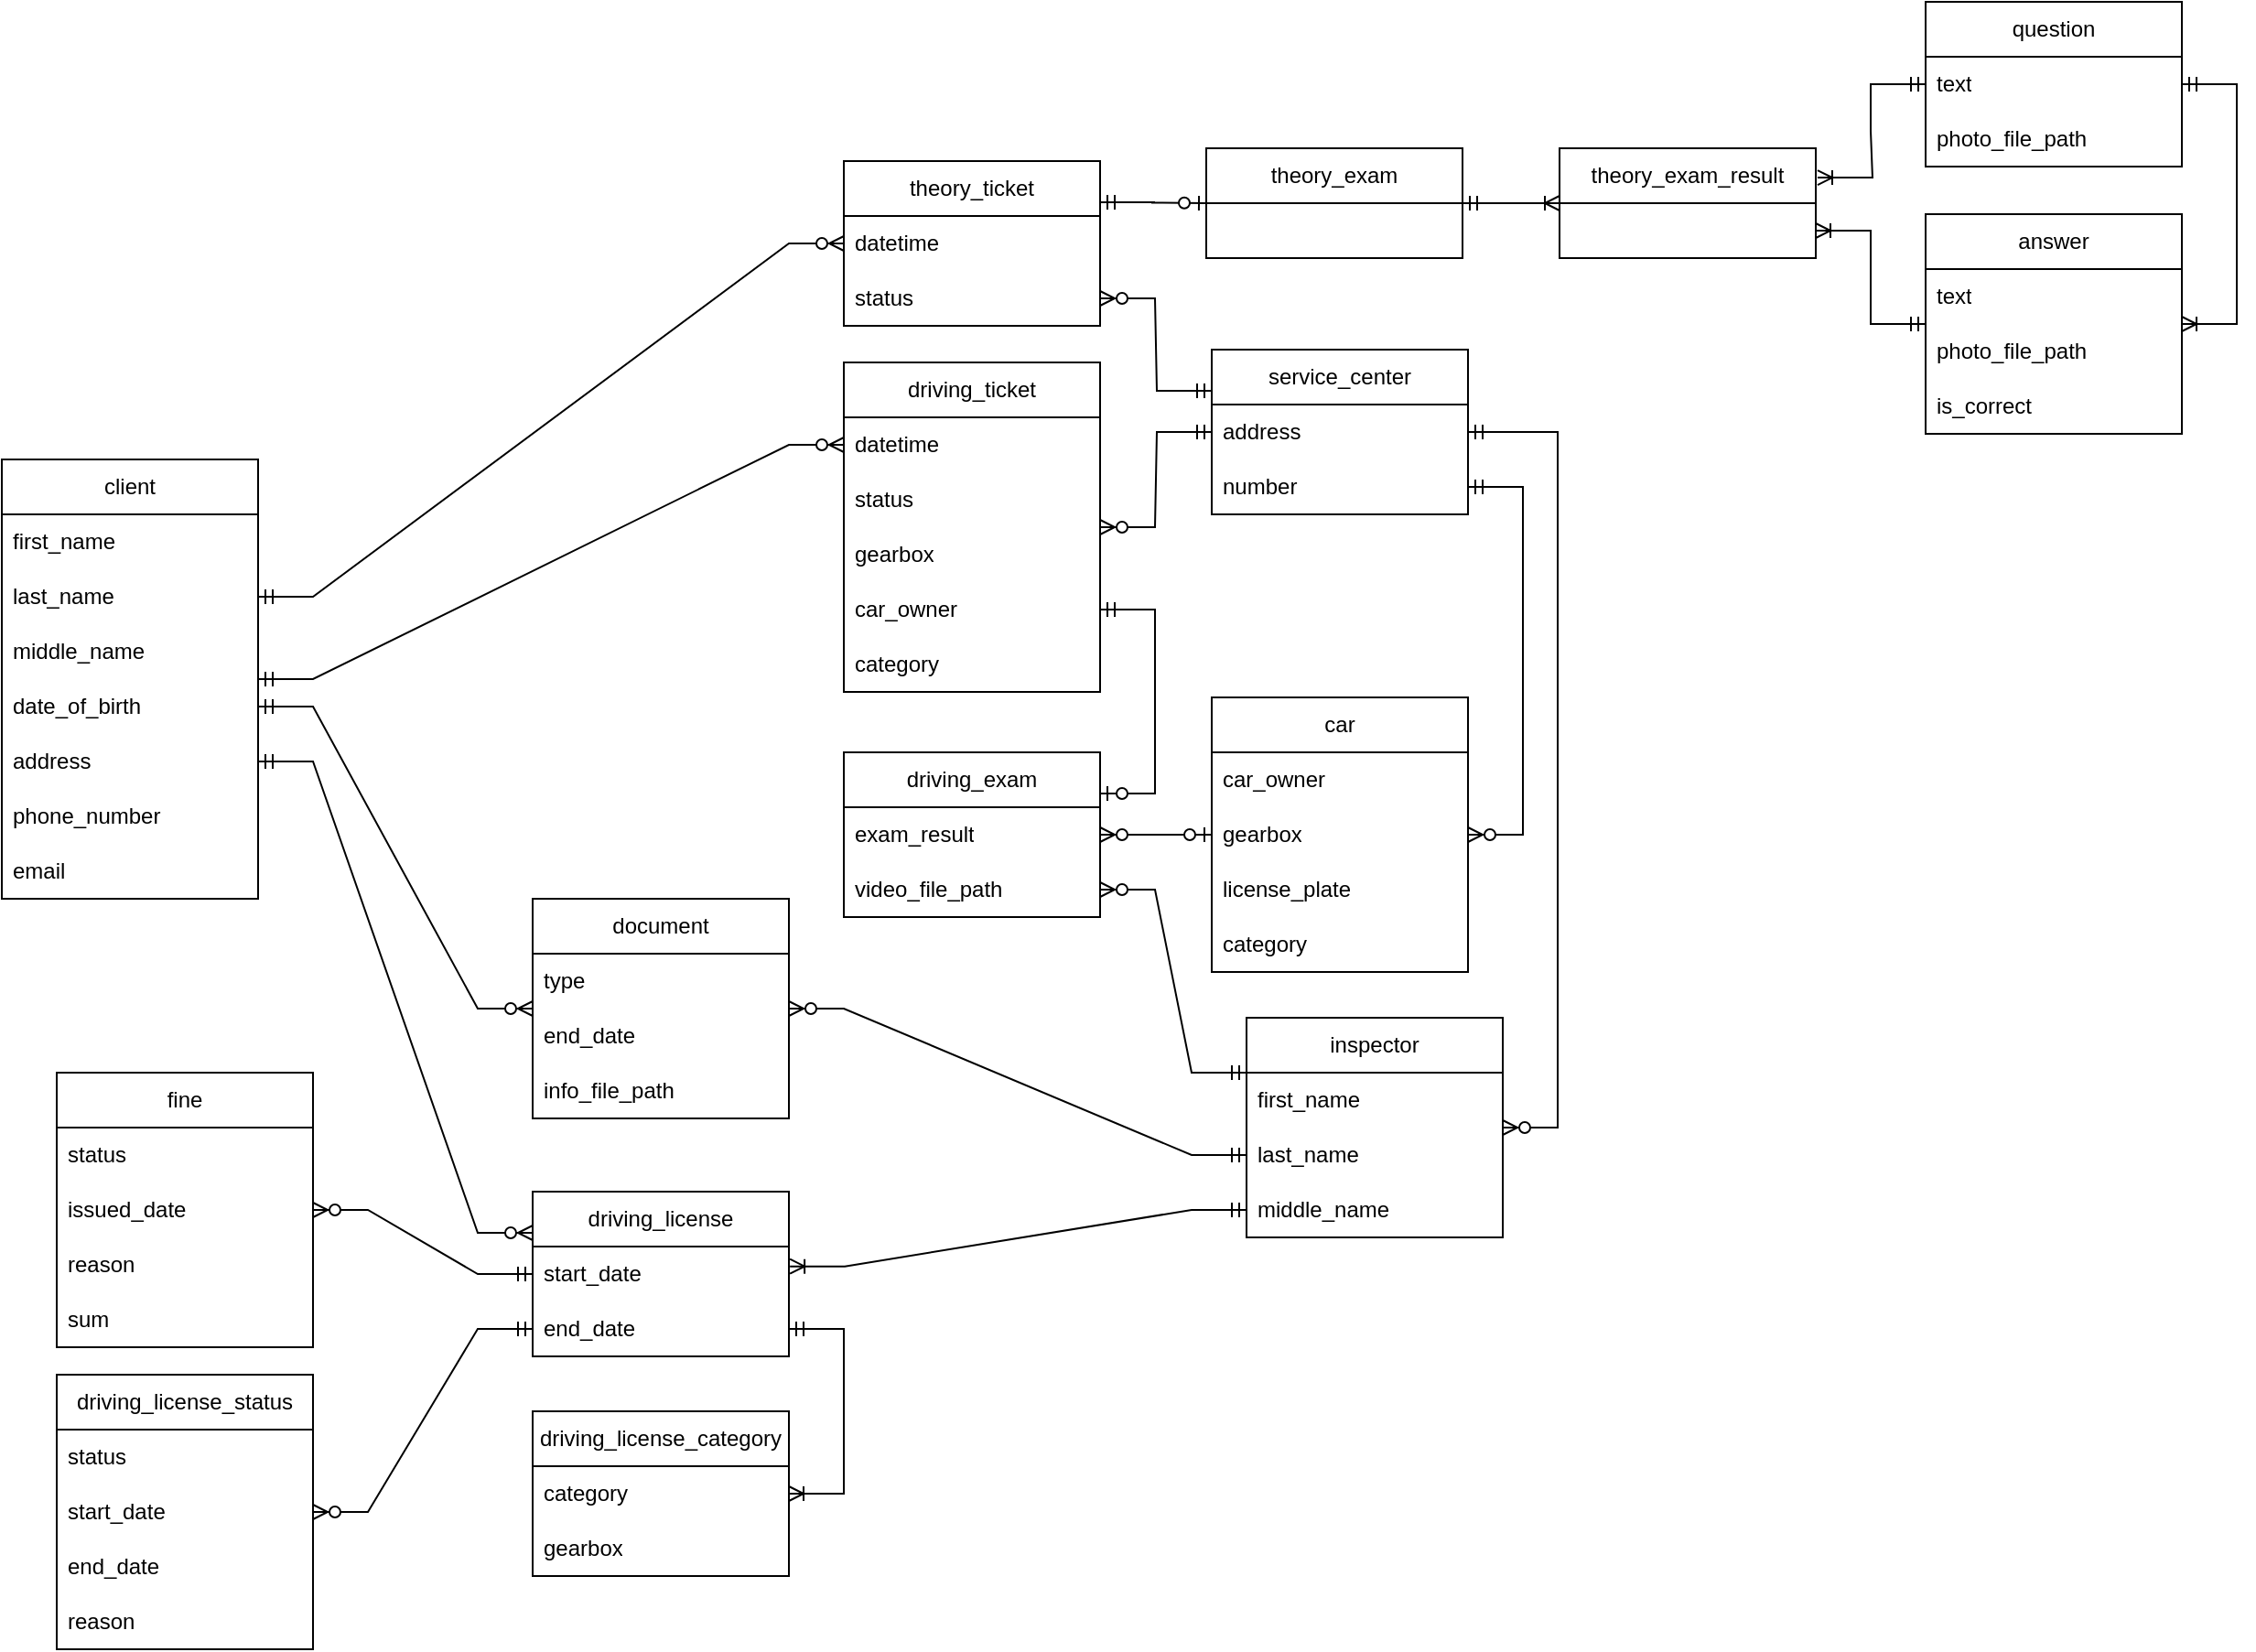 <mxfile version="25.0.0">
  <diagram id="u79es4Il742Q9jWuFX-5" name="Страница — 1">
    <mxGraphModel dx="1500" dy="807" grid="1" gridSize="10" guides="1" tooltips="1" connect="0" arrows="1" fold="1" page="1" pageScale="1" pageWidth="827" pageHeight="1169" math="0" shadow="0">
      <root>
        <mxCell id="0" />
        <mxCell id="1" parent="0" />
        <mxCell id="aN3tKXzC04nfqiko4ayI-1" value="client" style="swimlane;fontStyle=0;childLayout=stackLayout;horizontal=1;startSize=30;horizontalStack=0;resizeParent=1;resizeParentMax=0;resizeLast=0;collapsible=1;marginBottom=0;whiteSpace=wrap;html=1;" parent="1" vertex="1">
          <mxGeometry x="20" y="280" width="140" height="240" as="geometry" />
        </mxCell>
        <mxCell id="OMd99WBptiYvRUhkTEVc-2" value="first_name" style="text;strokeColor=none;fillColor=none;align=left;verticalAlign=middle;spacingLeft=4;spacingRight=4;overflow=hidden;points=[[0,0.5],[1,0.5]];portConstraint=eastwest;rotatable=0;whiteSpace=wrap;html=1;" parent="aN3tKXzC04nfqiko4ayI-1" vertex="1">
          <mxGeometry y="30" width="140" height="30" as="geometry" />
        </mxCell>
        <mxCell id="OMd99WBptiYvRUhkTEVc-3" value="last_name" style="text;strokeColor=none;fillColor=none;align=left;verticalAlign=middle;spacingLeft=4;spacingRight=4;overflow=hidden;points=[[0,0.5],[1,0.5]];portConstraint=eastwest;rotatable=0;whiteSpace=wrap;html=1;" parent="aN3tKXzC04nfqiko4ayI-1" vertex="1">
          <mxGeometry y="60" width="140" height="30" as="geometry" />
        </mxCell>
        <mxCell id="OMd99WBptiYvRUhkTEVc-4" value="middle_name" style="text;strokeColor=none;fillColor=none;align=left;verticalAlign=middle;spacingLeft=4;spacingRight=4;overflow=hidden;points=[[0,0.5],[1,0.5]];portConstraint=eastwest;rotatable=0;whiteSpace=wrap;html=1;" parent="aN3tKXzC04nfqiko4ayI-1" vertex="1">
          <mxGeometry y="90" width="140" height="30" as="geometry" />
        </mxCell>
        <mxCell id="OMd99WBptiYvRUhkTEVc-5" value="date_of_birth" style="text;strokeColor=none;fillColor=none;align=left;verticalAlign=middle;spacingLeft=4;spacingRight=4;overflow=hidden;points=[[0,0.5],[1,0.5]];portConstraint=eastwest;rotatable=0;whiteSpace=wrap;html=1;" parent="aN3tKXzC04nfqiko4ayI-1" vertex="1">
          <mxGeometry y="120" width="140" height="30" as="geometry" />
        </mxCell>
        <mxCell id="OMd99WBptiYvRUhkTEVc-6" value="address" style="text;strokeColor=none;fillColor=none;align=left;verticalAlign=middle;spacingLeft=4;spacingRight=4;overflow=hidden;points=[[0,0.5],[1,0.5]];portConstraint=eastwest;rotatable=0;whiteSpace=wrap;html=1;" parent="aN3tKXzC04nfqiko4ayI-1" vertex="1">
          <mxGeometry y="150" width="140" height="30" as="geometry" />
        </mxCell>
        <mxCell id="OMd99WBptiYvRUhkTEVc-7" value="phone_number" style="text;strokeColor=none;fillColor=none;align=left;verticalAlign=middle;spacingLeft=4;spacingRight=4;overflow=hidden;points=[[0,0.5],[1,0.5]];portConstraint=eastwest;rotatable=0;whiteSpace=wrap;html=1;" parent="aN3tKXzC04nfqiko4ayI-1" vertex="1">
          <mxGeometry y="180" width="140" height="30" as="geometry" />
        </mxCell>
        <mxCell id="OMd99WBptiYvRUhkTEVc-8" value="email" style="text;strokeColor=none;fillColor=none;align=left;verticalAlign=middle;spacingLeft=4;spacingRight=4;overflow=hidden;points=[[0,0.5],[1,0.5]];portConstraint=eastwest;rotatable=0;whiteSpace=wrap;html=1;" parent="aN3tKXzC04nfqiko4ayI-1" vertex="1">
          <mxGeometry y="210" width="140" height="30" as="geometry" />
        </mxCell>
        <mxCell id="aN3tKXzC04nfqiko4ayI-5" value="driving_exam" style="swimlane;fontStyle=0;childLayout=stackLayout;horizontal=1;startSize=30;horizontalStack=0;resizeParent=1;resizeParentMax=0;resizeLast=0;collapsible=1;marginBottom=0;whiteSpace=wrap;html=1;" parent="1" vertex="1">
          <mxGeometry x="480" y="440" width="140" height="90" as="geometry" />
        </mxCell>
        <mxCell id="QXYICF7PTkV1159MdvVa-13" value="exam_result" style="text;strokeColor=none;fillColor=none;align=left;verticalAlign=middle;spacingLeft=4;spacingRight=4;overflow=hidden;points=[[0,0.5],[1,0.5]];portConstraint=eastwest;rotatable=0;whiteSpace=wrap;html=1;" parent="aN3tKXzC04nfqiko4ayI-5" vertex="1">
          <mxGeometry y="30" width="140" height="30" as="geometry" />
        </mxCell>
        <mxCell id="TVFickZUcTSvTu-Gqf_E-2" value="video_file_path" style="text;strokeColor=none;fillColor=none;align=left;verticalAlign=middle;spacingLeft=4;spacingRight=4;overflow=hidden;points=[[0,0.5],[1,0.5]];portConstraint=eastwest;rotatable=0;whiteSpace=wrap;html=1;" parent="aN3tKXzC04nfqiko4ayI-5" vertex="1">
          <mxGeometry y="60" width="140" height="30" as="geometry" />
        </mxCell>
        <mxCell id="aN3tKXzC04nfqiko4ayI-9" value="car" style="swimlane;fontStyle=0;childLayout=stackLayout;horizontal=1;startSize=30;horizontalStack=0;resizeParent=1;resizeParentMax=0;resizeLast=0;collapsible=1;marginBottom=0;whiteSpace=wrap;html=1;" parent="1" vertex="1">
          <mxGeometry x="681" y="410" width="140" height="150" as="geometry" />
        </mxCell>
        <mxCell id="TVFickZUcTSvTu-Gqf_E-4" value="car_owner" style="text;strokeColor=none;fillColor=none;align=left;verticalAlign=middle;spacingLeft=4;spacingRight=4;overflow=hidden;points=[[0,0.5],[1,0.5]];portConstraint=eastwest;rotatable=0;whiteSpace=wrap;html=1;" parent="aN3tKXzC04nfqiko4ayI-9" vertex="1">
          <mxGeometry y="30" width="140" height="30" as="geometry" />
        </mxCell>
        <mxCell id="QXYICF7PTkV1159MdvVa-28" value="gearbox" style="text;strokeColor=none;fillColor=none;align=left;verticalAlign=middle;spacingLeft=4;spacingRight=4;overflow=hidden;points=[[0,0.5],[1,0.5]];portConstraint=eastwest;rotatable=0;whiteSpace=wrap;html=1;" parent="aN3tKXzC04nfqiko4ayI-9" vertex="1">
          <mxGeometry y="60" width="140" height="30" as="geometry" />
        </mxCell>
        <mxCell id="TVFickZUcTSvTu-Gqf_E-3" value="license_plate" style="text;strokeColor=none;fillColor=none;align=left;verticalAlign=middle;spacingLeft=4;spacingRight=4;overflow=hidden;points=[[0,0.5],[1,0.5]];portConstraint=eastwest;rotatable=0;whiteSpace=wrap;html=1;" parent="aN3tKXzC04nfqiko4ayI-9" vertex="1">
          <mxGeometry y="90" width="140" height="30" as="geometry" />
        </mxCell>
        <mxCell id="83iT9Pvqcuz7-H35d_fx-3" value="category" style="text;strokeColor=none;fillColor=none;align=left;verticalAlign=middle;spacingLeft=4;spacingRight=4;overflow=hidden;points=[[0,0.5],[1,0.5]];portConstraint=eastwest;rotatable=0;whiteSpace=wrap;html=1;" parent="aN3tKXzC04nfqiko4ayI-9" vertex="1">
          <mxGeometry y="120" width="140" height="30" as="geometry" />
        </mxCell>
        <mxCell id="aN3tKXzC04nfqiko4ayI-12" value="driving_license_status" style="swimlane;fontStyle=0;childLayout=stackLayout;horizontal=1;startSize=30;horizontalStack=0;resizeParent=1;resizeParentMax=0;resizeLast=0;collapsible=1;marginBottom=0;whiteSpace=wrap;html=1;" parent="1" vertex="1">
          <mxGeometry x="50" y="780" width="140" height="150" as="geometry" />
        </mxCell>
        <mxCell id="KzbnJ2MluUfqUTI1xRZA-12" value="status" style="text;strokeColor=none;fillColor=none;align=left;verticalAlign=middle;spacingLeft=4;spacingRight=4;overflow=hidden;points=[[0,0.5],[1,0.5]];portConstraint=eastwest;rotatable=0;whiteSpace=wrap;html=1;" parent="aN3tKXzC04nfqiko4ayI-12" vertex="1">
          <mxGeometry y="30" width="140" height="30" as="geometry" />
        </mxCell>
        <mxCell id="QXYICF7PTkV1159MdvVa-21" value="start_date" style="text;strokeColor=none;fillColor=none;align=left;verticalAlign=middle;spacingLeft=4;spacingRight=4;overflow=hidden;points=[[0,0.5],[1,0.5]];portConstraint=eastwest;rotatable=0;whiteSpace=wrap;html=1;" parent="aN3tKXzC04nfqiko4ayI-12" vertex="1">
          <mxGeometry y="60" width="140" height="30" as="geometry" />
        </mxCell>
        <mxCell id="E20tvZhMtcwppup0TUzu-3" value="end_date" style="text;strokeColor=none;fillColor=none;align=left;verticalAlign=middle;spacingLeft=4;spacingRight=4;overflow=hidden;points=[[0,0.5],[1,0.5]];portConstraint=eastwest;rotatable=0;whiteSpace=wrap;html=1;" parent="aN3tKXzC04nfqiko4ayI-12" vertex="1">
          <mxGeometry y="90" width="140" height="30" as="geometry" />
        </mxCell>
        <mxCell id="QXYICF7PTkV1159MdvVa-22" value="reason" style="text;strokeColor=none;fillColor=none;align=left;verticalAlign=middle;spacingLeft=4;spacingRight=4;overflow=hidden;points=[[0,0.5],[1,0.5]];portConstraint=eastwest;rotatable=0;whiteSpace=wrap;html=1;" parent="aN3tKXzC04nfqiko4ayI-12" vertex="1">
          <mxGeometry y="120" width="140" height="30" as="geometry" />
        </mxCell>
        <mxCell id="aN3tKXzC04nfqiko4ayI-13" value="driving_license" style="swimlane;fontStyle=0;childLayout=stackLayout;horizontal=1;startSize=30;horizontalStack=0;resizeParent=1;resizeParentMax=0;resizeLast=0;collapsible=1;marginBottom=0;whiteSpace=wrap;html=1;" parent="1" vertex="1">
          <mxGeometry x="310" y="680" width="140" height="90" as="geometry" />
        </mxCell>
        <mxCell id="QXYICF7PTkV1159MdvVa-26" value="start_date" style="text;strokeColor=none;fillColor=none;align=left;verticalAlign=middle;spacingLeft=4;spacingRight=4;overflow=hidden;points=[[0,0.5],[1,0.5]];portConstraint=eastwest;rotatable=0;whiteSpace=wrap;html=1;" parent="aN3tKXzC04nfqiko4ayI-13" vertex="1">
          <mxGeometry y="30" width="140" height="30" as="geometry" />
        </mxCell>
        <mxCell id="QXYICF7PTkV1159MdvVa-27" value="end_date" style="text;strokeColor=none;fillColor=none;align=left;verticalAlign=middle;spacingLeft=4;spacingRight=4;overflow=hidden;points=[[0,0.5],[1,0.5]];portConstraint=eastwest;rotatable=0;whiteSpace=wrap;html=1;" parent="aN3tKXzC04nfqiko4ayI-13" vertex="1">
          <mxGeometry y="60" width="140" height="30" as="geometry" />
        </mxCell>
        <mxCell id="aN3tKXzC04nfqiko4ayI-14" value="inspector" style="swimlane;fontStyle=0;childLayout=stackLayout;horizontal=1;startSize=30;horizontalStack=0;resizeParent=1;resizeParentMax=0;resizeLast=0;collapsible=1;marginBottom=0;whiteSpace=wrap;html=1;" parent="1" vertex="1">
          <mxGeometry x="700" y="585" width="140" height="120" as="geometry" />
        </mxCell>
        <mxCell id="OMd99WBptiYvRUhkTEVc-9" value="first_name" style="text;strokeColor=none;fillColor=none;align=left;verticalAlign=middle;spacingLeft=4;spacingRight=4;overflow=hidden;points=[[0,0.5],[1,0.5]];portConstraint=eastwest;rotatable=0;whiteSpace=wrap;html=1;" parent="aN3tKXzC04nfqiko4ayI-14" vertex="1">
          <mxGeometry y="30" width="140" height="30" as="geometry" />
        </mxCell>
        <mxCell id="OMd99WBptiYvRUhkTEVc-10" value="last_name" style="text;strokeColor=none;fillColor=none;align=left;verticalAlign=middle;spacingLeft=4;spacingRight=4;overflow=hidden;points=[[0,0.5],[1,0.5]];portConstraint=eastwest;rotatable=0;whiteSpace=wrap;html=1;" parent="aN3tKXzC04nfqiko4ayI-14" vertex="1">
          <mxGeometry y="60" width="140" height="30" as="geometry" />
        </mxCell>
        <mxCell id="OMd99WBptiYvRUhkTEVc-11" value="middle_name" style="text;strokeColor=none;fillColor=none;align=left;verticalAlign=middle;spacingLeft=4;spacingRight=4;overflow=hidden;points=[[0,0.5],[1,0.5]];portConstraint=eastwest;rotatable=0;whiteSpace=wrap;html=1;" parent="aN3tKXzC04nfqiko4ayI-14" vertex="1">
          <mxGeometry y="90" width="140" height="30" as="geometry" />
        </mxCell>
        <mxCell id="aN3tKXzC04nfqiko4ayI-15" value="driving_license_category" style="swimlane;fontStyle=0;childLayout=stackLayout;horizontal=1;startSize=30;horizontalStack=0;resizeParent=1;resizeParentMax=0;resizeLast=0;collapsible=1;marginBottom=0;whiteSpace=wrap;html=1;" parent="1" vertex="1">
          <mxGeometry x="310" y="800" width="140" height="90" as="geometry" />
        </mxCell>
        <mxCell id="83iT9Pvqcuz7-H35d_fx-1" value="category" style="text;strokeColor=none;fillColor=none;align=left;verticalAlign=middle;spacingLeft=4;spacingRight=4;overflow=hidden;points=[[0,0.5],[1,0.5]];portConstraint=eastwest;rotatable=0;whiteSpace=wrap;html=1;" parent="aN3tKXzC04nfqiko4ayI-15" vertex="1">
          <mxGeometry y="30" width="140" height="30" as="geometry" />
        </mxCell>
        <mxCell id="mw9f9ipdXYh-Zcs6xD-f-1" value="gearbox" style="text;strokeColor=none;fillColor=none;align=left;verticalAlign=middle;spacingLeft=4;spacingRight=4;overflow=hidden;points=[[0,0.5],[1,0.5]];portConstraint=eastwest;rotatable=0;whiteSpace=wrap;html=1;" parent="aN3tKXzC04nfqiko4ayI-15" vertex="1">
          <mxGeometry y="60" width="140" height="30" as="geometry" />
        </mxCell>
        <mxCell id="aN3tKXzC04nfqiko4ayI-16" value="service_center" style="swimlane;fontStyle=0;childLayout=stackLayout;horizontal=1;startSize=30;horizontalStack=0;resizeParent=1;resizeParentMax=0;resizeLast=0;collapsible=1;marginBottom=0;whiteSpace=wrap;html=1;" parent="1" vertex="1">
          <mxGeometry x="681" y="220" width="140" height="90" as="geometry" />
        </mxCell>
        <mxCell id="QXYICF7PTkV1159MdvVa-6" value="address" style="text;strokeColor=none;fillColor=none;align=left;verticalAlign=middle;spacingLeft=4;spacingRight=4;overflow=hidden;points=[[0,0.5],[1,0.5]];portConstraint=eastwest;rotatable=0;whiteSpace=wrap;html=1;" parent="aN3tKXzC04nfqiko4ayI-16" vertex="1">
          <mxGeometry y="30" width="140" height="30" as="geometry" />
        </mxCell>
        <mxCell id="QXYICF7PTkV1159MdvVa-7" value="number" style="text;strokeColor=none;fillColor=none;align=left;verticalAlign=middle;spacingLeft=4;spacingRight=4;overflow=hidden;points=[[0,0.5],[1,0.5]];portConstraint=eastwest;rotatable=0;whiteSpace=wrap;html=1;" parent="aN3tKXzC04nfqiko4ayI-16" vertex="1">
          <mxGeometry y="60" width="140" height="30" as="geometry" />
        </mxCell>
        <mxCell id="aN3tKXzC04nfqiko4ayI-20" value="theory_ticket" style="swimlane;fontStyle=0;childLayout=stackLayout;horizontal=1;startSize=30;horizontalStack=0;resizeParent=1;resizeParentMax=0;resizeLast=0;collapsible=1;marginBottom=0;whiteSpace=wrap;html=1;" parent="1" vertex="1">
          <mxGeometry x="480" y="117" width="140" height="90" as="geometry" />
        </mxCell>
        <mxCell id="QXYICF7PTkV1159MdvVa-8" value="datetime" style="text;strokeColor=none;fillColor=none;align=left;verticalAlign=middle;spacingLeft=4;spacingRight=4;overflow=hidden;points=[[0,0.5],[1,0.5]];portConstraint=eastwest;rotatable=0;whiteSpace=wrap;html=1;" parent="aN3tKXzC04nfqiko4ayI-20" vertex="1">
          <mxGeometry y="30" width="140" height="30" as="geometry" />
        </mxCell>
        <mxCell id="QXYICF7PTkV1159MdvVa-17" value="status" style="text;strokeColor=none;fillColor=none;align=left;verticalAlign=middle;spacingLeft=4;spacingRight=4;overflow=hidden;points=[[0,0.5],[1,0.5]];portConstraint=eastwest;rotatable=0;whiteSpace=wrap;html=1;" parent="aN3tKXzC04nfqiko4ayI-20" vertex="1">
          <mxGeometry y="60" width="140" height="30" as="geometry" />
        </mxCell>
        <mxCell id="aN3tKXzC04nfqiko4ayI-22" value="document" style="swimlane;fontStyle=0;childLayout=stackLayout;horizontal=1;startSize=30;horizontalStack=0;resizeParent=1;resizeParentMax=0;resizeLast=0;collapsible=1;marginBottom=0;whiteSpace=wrap;html=1;" parent="1" vertex="1">
          <mxGeometry x="310" y="520" width="140" height="120" as="geometry" />
        </mxCell>
        <mxCell id="aN3tKXzC04nfqiko4ayI-84" value="type" style="text;strokeColor=none;fillColor=none;align=left;verticalAlign=middle;spacingLeft=4;spacingRight=4;overflow=hidden;points=[[0,0.5],[1,0.5]];portConstraint=eastwest;rotatable=0;whiteSpace=wrap;html=1;" parent="aN3tKXzC04nfqiko4ayI-22" vertex="1">
          <mxGeometry y="30" width="140" height="30" as="geometry" />
        </mxCell>
        <mxCell id="QXYICF7PTkV1159MdvVa-3" value="end_date" style="text;strokeColor=none;fillColor=none;align=left;verticalAlign=middle;spacingLeft=4;spacingRight=4;overflow=hidden;points=[[0,0.5],[1,0.5]];portConstraint=eastwest;rotatable=0;whiteSpace=wrap;html=1;" parent="aN3tKXzC04nfqiko4ayI-22" vertex="1">
          <mxGeometry y="60" width="140" height="30" as="geometry" />
        </mxCell>
        <mxCell id="QXYICF7PTkV1159MdvVa-35" value="info_file_path" style="text;strokeColor=none;fillColor=none;align=left;verticalAlign=middle;spacingLeft=4;spacingRight=4;overflow=hidden;points=[[0,0.5],[1,0.5]];portConstraint=eastwest;rotatable=0;whiteSpace=wrap;html=1;" parent="aN3tKXzC04nfqiko4ayI-22" vertex="1">
          <mxGeometry y="90" width="140" height="30" as="geometry" />
        </mxCell>
        <mxCell id="aN3tKXzC04nfqiko4ayI-35" value="theory_exam" style="swimlane;fontStyle=0;childLayout=stackLayout;horizontal=1;startSize=30;horizontalStack=0;resizeParent=1;resizeParentMax=0;resizeLast=0;collapsible=1;marginBottom=0;whiteSpace=wrap;html=1;" parent="1" vertex="1">
          <mxGeometry x="678" y="110" width="140" height="60" as="geometry" />
        </mxCell>
        <mxCell id="nCKvvS10q3X2A3Tc1w5N-30" value="&lt;span style=&quot;color: rgba(0, 0, 0, 0); font-family: monospace; font-size: 0px; text-wrap-mode: nowrap;&quot;&gt;%3CmxGraphModel%3E%3Croot%3E%3CmxCell%20id%3D%220%22%2F%3E%3CmxCell%20id%3D%221%22%20parent%3D%220%22%2F%3E%3CmxCell%20id%3D%222%22%20value%3D%22datetime%22%20style%3D%22text%3BstrokeColor%3Dnone%3BfillColor%3Dnone%3Balign%3Dleft%3BverticalAlign%3Dmiddle%3BspacingLeft%3D4%3BspacingRight%3D4%3Boverflow%3Dhidden%3Bpoints%3D%5B%5B0%2C0.5%5D%2C%5B1%2C0.5%5D%5D%3BportConstraint%3Deastwest%3Brotatable%3D0%3BwhiteSpace%3Dwrap%3Bhtml%3D1%3B%22%20vertex%3D%221%22%20parent%3D%221%22%3E%3CmxGeometry%20x%3D%22480%22%20y%3D%22147%22%20width%3D%22140%22%20height%3D%2230%22%20as%3D%22geometry%22%2F%3E%3C%2FmxCell%3E%3C%2Froot%3E%3C%2FmxGraphModel%3E&lt;/span&gt;" style="text;strokeColor=none;fillColor=none;align=left;verticalAlign=middle;spacingLeft=4;spacingRight=4;overflow=hidden;points=[[0,0.5],[1,0.5]];portConstraint=eastwest;rotatable=0;whiteSpace=wrap;html=1;" parent="aN3tKXzC04nfqiko4ayI-35" vertex="1">
          <mxGeometry y="30" width="140" height="30" as="geometry" />
        </mxCell>
        <mxCell id="aN3tKXzC04nfqiko4ayI-56" value="driving_ticket" style="swimlane;fontStyle=0;childLayout=stackLayout;horizontal=1;startSize=30;horizontalStack=0;resizeParent=1;resizeParentMax=0;resizeLast=0;collapsible=1;marginBottom=0;whiteSpace=wrap;html=1;" parent="1" vertex="1">
          <mxGeometry x="480" y="227" width="140" height="180" as="geometry" />
        </mxCell>
        <mxCell id="QXYICF7PTkV1159MdvVa-11" value="datetime" style="text;strokeColor=none;fillColor=none;align=left;verticalAlign=middle;spacingLeft=4;spacingRight=4;overflow=hidden;points=[[0,0.5],[1,0.5]];portConstraint=eastwest;rotatable=0;whiteSpace=wrap;html=1;" parent="aN3tKXzC04nfqiko4ayI-56" vertex="1">
          <mxGeometry y="30" width="140" height="30" as="geometry" />
        </mxCell>
        <mxCell id="QXYICF7PTkV1159MdvVa-18" value="status" style="text;strokeColor=none;fillColor=none;align=left;verticalAlign=middle;spacingLeft=4;spacingRight=4;overflow=hidden;points=[[0,0.5],[1,0.5]];portConstraint=eastwest;rotatable=0;whiteSpace=wrap;html=1;" parent="aN3tKXzC04nfqiko4ayI-56" vertex="1">
          <mxGeometry y="60" width="140" height="30" as="geometry" />
        </mxCell>
        <mxCell id="QXYICF7PTkV1159MdvVa-19" value="gearbox" style="text;strokeColor=none;fillColor=none;align=left;verticalAlign=middle;spacingLeft=4;spacingRight=4;overflow=hidden;points=[[0,0.5],[1,0.5]];portConstraint=eastwest;rotatable=0;whiteSpace=wrap;html=1;" parent="aN3tKXzC04nfqiko4ayI-56" vertex="1">
          <mxGeometry y="90" width="140" height="30" as="geometry" />
        </mxCell>
        <mxCell id="QXYICF7PTkV1159MdvVa-20" value="car_owner" style="text;strokeColor=none;fillColor=none;align=left;verticalAlign=middle;spacingLeft=4;spacingRight=4;overflow=hidden;points=[[0,0.5],[1,0.5]];portConstraint=eastwest;rotatable=0;whiteSpace=wrap;html=1;" parent="aN3tKXzC04nfqiko4ayI-56" vertex="1">
          <mxGeometry y="120" width="140" height="30" as="geometry" />
        </mxCell>
        <mxCell id="83iT9Pvqcuz7-H35d_fx-2" value="category" style="text;strokeColor=none;fillColor=none;align=left;verticalAlign=middle;spacingLeft=4;spacingRight=4;overflow=hidden;points=[[0,0.5],[1,0.5]];portConstraint=eastwest;rotatable=0;whiteSpace=wrap;html=1;" parent="aN3tKXzC04nfqiko4ayI-56" vertex="1">
          <mxGeometry y="150" width="140" height="30" as="geometry" />
        </mxCell>
        <mxCell id="KzbnJ2MluUfqUTI1xRZA-1" value="fine" style="swimlane;fontStyle=0;childLayout=stackLayout;horizontal=1;startSize=30;horizontalStack=0;resizeParent=1;resizeParentMax=0;resizeLast=0;collapsible=1;marginBottom=0;whiteSpace=wrap;html=1;" parent="1" vertex="1">
          <mxGeometry x="50" y="615" width="140" height="150" as="geometry" />
        </mxCell>
        <mxCell id="KzbnJ2MluUfqUTI1xRZA-2" value="status" style="text;strokeColor=none;fillColor=none;align=left;verticalAlign=middle;spacingLeft=4;spacingRight=4;overflow=hidden;points=[[0,0.5],[1,0.5]];portConstraint=eastwest;rotatable=0;whiteSpace=wrap;html=1;" parent="KzbnJ2MluUfqUTI1xRZA-1" vertex="1">
          <mxGeometry y="30" width="140" height="30" as="geometry" />
        </mxCell>
        <mxCell id="OMd99WBptiYvRUhkTEVc-12" value="issued_date" style="text;strokeColor=none;fillColor=none;align=left;verticalAlign=middle;spacingLeft=4;spacingRight=4;overflow=hidden;points=[[0,0.5],[1,0.5]];portConstraint=eastwest;rotatable=0;whiteSpace=wrap;html=1;" parent="KzbnJ2MluUfqUTI1xRZA-1" vertex="1">
          <mxGeometry y="60" width="140" height="30" as="geometry" />
        </mxCell>
        <mxCell id="KzbnJ2MluUfqUTI1xRZA-3" value="reason" style="text;strokeColor=none;fillColor=none;align=left;verticalAlign=middle;spacingLeft=4;spacingRight=4;overflow=hidden;points=[[0,0.5],[1,0.5]];portConstraint=eastwest;rotatable=0;whiteSpace=wrap;html=1;" parent="KzbnJ2MluUfqUTI1xRZA-1" vertex="1">
          <mxGeometry y="90" width="140" height="30" as="geometry" />
        </mxCell>
        <mxCell id="KzbnJ2MluUfqUTI1xRZA-4" value="sum" style="text;strokeColor=none;fillColor=none;align=left;verticalAlign=middle;spacingLeft=4;spacingRight=4;overflow=hidden;points=[[0,0.5],[1,0.5]];portConstraint=eastwest;rotatable=0;whiteSpace=wrap;html=1;" parent="KzbnJ2MluUfqUTI1xRZA-1" vertex="1">
          <mxGeometry y="120" width="140" height="30" as="geometry" />
        </mxCell>
        <mxCell id="FgHdjAljMrV4In-tT4Xe-10" value="" style="edgeStyle=entityRelationEdgeStyle;fontSize=12;html=1;endArrow=ERzeroToOne;startArrow=ERmandOne;rounded=0;exitX=1;exitY=0.25;exitDx=0;exitDy=0;" parent="1" source="aN3tKXzC04nfqiko4ayI-20" target="aN3tKXzC04nfqiko4ayI-35" edge="1">
          <mxGeometry width="100" height="100" relative="1" as="geometry">
            <mxPoint x="720" y="47" as="sourcePoint" />
            <mxPoint x="660" y="129.5" as="targetPoint" />
            <Array as="points">
              <mxPoint x="720" y="127" />
            </Array>
          </mxGeometry>
        </mxCell>
        <mxCell id="FgHdjAljMrV4In-tT4Xe-11" value="" style="edgeStyle=entityRelationEdgeStyle;fontSize=12;html=1;endArrow=ERzeroToMany;startArrow=ERmandOne;rounded=0;entryX=1;entryY=0.5;entryDx=0;entryDy=0;exitX=0;exitY=0.25;exitDx=0;exitDy=0;" parent="1" source="aN3tKXzC04nfqiko4ayI-16" target="QXYICF7PTkV1159MdvVa-17" edge="1">
          <mxGeometry width="100" height="100" relative="1" as="geometry">
            <mxPoint x="790" y="237" as="sourcePoint" />
            <mxPoint x="790" y="167" as="targetPoint" />
            <Array as="points">
              <mxPoint x="630" y="236" />
              <mxPoint x="520" y="236" />
              <mxPoint x="640" y="356" />
              <mxPoint x="520" y="296" />
            </Array>
          </mxGeometry>
        </mxCell>
        <mxCell id="FgHdjAljMrV4In-tT4Xe-13" value="" style="edgeStyle=entityRelationEdgeStyle;fontSize=12;html=1;endArrow=ERzeroToMany;startArrow=ERmandOne;rounded=0;" parent="1" source="aN3tKXzC04nfqiko4ayI-16" target="aN3tKXzC04nfqiko4ayI-56" edge="1">
          <mxGeometry width="100" height="100" relative="1" as="geometry">
            <mxPoint x="690" y="312" as="sourcePoint" />
            <mxPoint x="630" y="162" as="targetPoint" />
            <Array as="points">
              <mxPoint x="640" y="246" />
              <mxPoint x="530" y="246" />
              <mxPoint x="650" y="366" />
              <mxPoint x="530" y="306" />
            </Array>
          </mxGeometry>
        </mxCell>
        <mxCell id="FgHdjAljMrV4In-tT4Xe-16" value="" style="edgeStyle=entityRelationEdgeStyle;fontSize=12;html=1;endArrow=ERzeroToMany;startArrow=ERmandOne;rounded=0;" parent="1" source="aN3tKXzC04nfqiko4ayI-16" target="aN3tKXzC04nfqiko4ayI-14" edge="1">
          <mxGeometry width="100" height="100" relative="1" as="geometry">
            <mxPoint x="690" y="346" as="sourcePoint" />
            <mxPoint x="630" y="366" as="targetPoint" />
            <Array as="points">
              <mxPoint x="650" y="290" />
              <mxPoint x="540" y="290" />
              <mxPoint x="660" y="410" />
              <mxPoint x="540" y="350" />
            </Array>
          </mxGeometry>
        </mxCell>
        <mxCell id="FgHdjAljMrV4In-tT4Xe-18" value="" style="edgeStyle=entityRelationEdgeStyle;fontSize=12;html=1;endArrow=ERzeroToOne;startArrow=ERmandOne;rounded=0;exitX=1;exitY=0.5;exitDx=0;exitDy=0;entryX=1;entryY=0.25;entryDx=0;entryDy=0;" parent="1" source="QXYICF7PTkV1159MdvVa-20" target="aN3tKXzC04nfqiko4ayI-5" edge="1">
          <mxGeometry width="100" height="100" relative="1" as="geometry">
            <mxPoint x="486" y="145" as="sourcePoint" />
            <mxPoint x="590" y="267" as="targetPoint" />
          </mxGeometry>
        </mxCell>
        <mxCell id="FgHdjAljMrV4In-tT4Xe-19" value="" style="edgeStyle=entityRelationEdgeStyle;fontSize=12;html=1;endArrow=ERzeroToMany;startArrow=ERmandOne;rounded=0;entryX=0;entryY=0.25;entryDx=0;entryDy=0;" parent="1" source="aN3tKXzC04nfqiko4ayI-1" target="aN3tKXzC04nfqiko4ayI-56" edge="1">
          <mxGeometry width="100" height="100" relative="1" as="geometry">
            <mxPoint x="250" y="149" as="sourcePoint" />
            <mxPoint x="346" y="107" as="targetPoint" />
            <Array as="points">
              <mxPoint x="340" y="124" />
              <mxPoint x="120" y="284" />
              <mxPoint x="130" y="224" />
              <mxPoint x="230" y="124" />
              <mxPoint x="200" y="164" />
              <mxPoint x="300" y="354" />
              <mxPoint x="350" y="244" />
              <mxPoint x="230" y="184" />
            </Array>
          </mxGeometry>
        </mxCell>
        <mxCell id="FgHdjAljMrV4In-tT4Xe-20" value="" style="edgeStyle=entityRelationEdgeStyle;fontSize=12;html=1;endArrow=ERzeroToMany;startArrow=ERmandOne;rounded=0;exitX=1;exitY=0.5;exitDx=0;exitDy=0;" parent="1" source="OMd99WBptiYvRUhkTEVc-3" target="aN3tKXzC04nfqiko4ayI-20" edge="1">
          <mxGeometry width="100" height="100" relative="1" as="geometry">
            <mxPoint x="-180" y="164" as="sourcePoint" />
            <mxPoint x="40" y="302" as="targetPoint" />
            <Array as="points">
              <mxPoint x="350" y="134" />
              <mxPoint x="130" y="294" />
              <mxPoint x="140" y="234" />
              <mxPoint x="240" y="134" />
              <mxPoint x="210" y="174" />
              <mxPoint x="310" y="364" />
              <mxPoint x="360" y="254" />
              <mxPoint x="240" y="194" />
            </Array>
          </mxGeometry>
        </mxCell>
        <mxCell id="FgHdjAljMrV4In-tT4Xe-27" value="" style="edgeStyle=entityRelationEdgeStyle;fontSize=12;html=1;endArrow=ERzeroToMany;startArrow=ERzeroToOne;rounded=0;" parent="1" source="aN3tKXzC04nfqiko4ayI-9" target="aN3tKXzC04nfqiko4ayI-5" edge="1">
          <mxGeometry width="100" height="100" relative="1" as="geometry">
            <mxPoint x="240" y="647" as="sourcePoint" />
            <mxPoint x="240" y="537" as="targetPoint" />
            <Array as="points">
              <mxPoint x="40" y="522" />
              <mxPoint x="30" y="692" />
            </Array>
          </mxGeometry>
        </mxCell>
        <mxCell id="FgHdjAljMrV4In-tT4Xe-34" value="" style="edgeStyle=entityRelationEdgeStyle;fontSize=12;html=1;endArrow=ERoneToMany;startArrow=ERmandOne;rounded=0;entryX=1.004;entryY=0.361;entryDx=0;entryDy=0;entryPerimeter=0;exitX=0;exitY=0.5;exitDx=0;exitDy=0;" parent="1" source="OMd99WBptiYvRUhkTEVc-11" target="QXYICF7PTkV1159MdvVa-26" edge="1">
          <mxGeometry width="100" height="100" relative="1" as="geometry">
            <mxPoint x="346" y="414" as="sourcePoint" />
            <mxPoint x="250" y="414" as="targetPoint" />
            <Array as="points">
              <mxPoint x="520" y="354" />
              <mxPoint x="420" y="794" />
              <mxPoint x="30" y="694" />
              <mxPoint x="260" y="764" />
            </Array>
          </mxGeometry>
        </mxCell>
        <mxCell id="FgHdjAljMrV4In-tT4Xe-35" value="" style="edgeStyle=entityRelationEdgeStyle;fontSize=12;html=1;endArrow=ERzeroToMany;startArrow=ERmandOne;rounded=0;exitX=1;exitY=0.5;exitDx=0;exitDy=0;entryX=0;entryY=0.25;entryDx=0;entryDy=0;" parent="1" source="OMd99WBptiYvRUhkTEVc-6" target="aN3tKXzC04nfqiko4ayI-13" edge="1">
          <mxGeometry width="100" height="100" relative="1" as="geometry">
            <mxPoint x="250" y="254" as="sourcePoint" />
            <mxPoint x="250" y="392" as="targetPoint" />
            <Array as="points">
              <mxPoint x="330" y="114" />
              <mxPoint x="110" y="274" />
              <mxPoint x="120" y="214" />
              <mxPoint x="220" y="114" />
              <mxPoint x="290" y="344" />
              <mxPoint x="340" y="234" />
              <mxPoint x="220" y="174" />
            </Array>
          </mxGeometry>
        </mxCell>
        <mxCell id="FgHdjAljMrV4In-tT4Xe-36" value="" style="edgeStyle=entityRelationEdgeStyle;fontSize=12;html=1;endArrow=ERzeroToMany;startArrow=ERmandOne;rounded=0;exitX=0;exitY=0.5;exitDx=0;exitDy=0;" parent="1" source="QXYICF7PTkV1159MdvVa-26" target="KzbnJ2MluUfqUTI1xRZA-1" edge="1">
          <mxGeometry width="100" height="100" relative="1" as="geometry">
            <mxPoint x="110" y="302" as="sourcePoint" />
            <mxPoint x="50" y="224" as="targetPoint" />
            <Array as="points">
              <mxPoint x="340" y="-221" />
              <mxPoint x="120" y="-61" />
              <mxPoint x="130" y="-121" />
              <mxPoint x="230" y="-221" />
              <mxPoint x="300" y="9" />
              <mxPoint x="350" y="-101" />
              <mxPoint x="230" y="-161" />
            </Array>
          </mxGeometry>
        </mxCell>
        <mxCell id="FgHdjAljMrV4In-tT4Xe-38" value="" style="edgeStyle=entityRelationEdgeStyle;fontSize=12;html=1;endArrow=ERzeroToMany;startArrow=ERmandOne;rounded=0;exitX=0;exitY=0.5;exitDx=0;exitDy=0;" parent="1" source="QXYICF7PTkV1159MdvVa-27" target="aN3tKXzC04nfqiko4ayI-12" edge="1">
          <mxGeometry width="100" height="100" relative="1" as="geometry">
            <mxPoint x="30" y="624" as="sourcePoint" />
            <mxPoint x="40" y="759" as="targetPoint" />
            <Array as="points">
              <mxPoint x="350" y="-211" />
              <mxPoint x="130" y="-51" />
              <mxPoint x="140" y="-111" />
              <mxPoint x="240" y="-211" />
              <mxPoint x="310" y="19" />
              <mxPoint x="360" y="-91" />
              <mxPoint x="240" y="-151" />
            </Array>
          </mxGeometry>
        </mxCell>
        <mxCell id="FgHdjAljMrV4In-tT4Xe-40" value="" style="edgeStyle=entityRelationEdgeStyle;fontSize=12;html=1;endArrow=ERzeroToMany;startArrow=ERmandOne;rounded=0;entryX=1;entryY=0.5;entryDx=0;entryDy=0;exitX=0;exitY=0.25;exitDx=0;exitDy=0;" parent="1" source="aN3tKXzC04nfqiko4ayI-14" target="TVFickZUcTSvTu-Gqf_E-2" edge="1">
          <mxGeometry width="100" height="100" relative="1" as="geometry">
            <mxPoint x="486" y="414" as="sourcePoint" />
            <mxPoint x="590" y="289" as="targetPoint" />
            <Array as="points">
              <mxPoint x="260" y="404" />
              <mxPoint x="260" y="464" />
              <mxPoint x="360" y="594" />
            </Array>
          </mxGeometry>
        </mxCell>
        <mxCell id="83iT9Pvqcuz7-H35d_fx-4" value="" style="edgeStyle=entityRelationEdgeStyle;fontSize=12;html=1;endArrow=ERzeroToMany;startArrow=ERmandOne;rounded=0;exitX=1;exitY=0.5;exitDx=0;exitDy=0;" parent="1" source="OMd99WBptiYvRUhkTEVc-5" target="aN3tKXzC04nfqiko4ayI-22" edge="1">
          <mxGeometry width="100" height="100" relative="1" as="geometry">
            <mxPoint x="460" y="765" as="sourcePoint" />
            <mxPoint x="460" y="855" as="targetPoint" />
            <Array as="points">
              <mxPoint x="230" y="449" />
              <mxPoint x="230" y="509" />
              <mxPoint x="330" y="639" />
            </Array>
          </mxGeometry>
        </mxCell>
        <mxCell id="83iT9Pvqcuz7-H35d_fx-5" value="" style="edgeStyle=entityRelationEdgeStyle;fontSize=12;html=1;endArrow=ERzeroToMany;startArrow=ERmandOne;rounded=0;exitX=0;exitY=0.5;exitDx=0;exitDy=0;" parent="1" source="OMd99WBptiYvRUhkTEVc-10" target="aN3tKXzC04nfqiko4ayI-22" edge="1">
          <mxGeometry width="100" height="100" relative="1" as="geometry">
            <mxPoint x="170" y="425" as="sourcePoint" />
            <mxPoint x="320" y="590" as="targetPoint" />
            <Array as="points">
              <mxPoint x="240" y="459" />
              <mxPoint x="240" y="519" />
              <mxPoint x="340" y="649" />
            </Array>
          </mxGeometry>
        </mxCell>
        <mxCell id="cc5E_SOoh_sb-dHf8MoO-3" value="" style="edgeStyle=entityRelationEdgeStyle;fontSize=12;html=1;endArrow=ERoneToMany;startArrow=ERmandOne;rounded=0;exitX=1;exitY=0.5;exitDx=0;exitDy=0;" parent="1" source="QXYICF7PTkV1159MdvVa-27" target="aN3tKXzC04nfqiko4ayI-15" edge="1">
          <mxGeometry width="100" height="100" relative="1" as="geometry">
            <mxPoint x="697" y="700" as="sourcePoint" />
            <mxPoint x="461" y="731" as="targetPoint" />
            <Array as="points">
              <mxPoint x="530" y="364" />
              <mxPoint x="430" y="804" />
              <mxPoint x="40" y="704" />
              <mxPoint x="270" y="774" />
            </Array>
          </mxGeometry>
        </mxCell>
        <mxCell id="mw9f9ipdXYh-Zcs6xD-f-3" value="" style="edgeStyle=entityRelationEdgeStyle;fontSize=12;html=1;endArrow=ERzeroToMany;startArrow=ERmandOne;rounded=0;exitX=1;exitY=0.5;exitDx=0;exitDy=0;" parent="1" source="QXYICF7PTkV1159MdvVa-7" target="aN3tKXzC04nfqiko4ayI-9" edge="1">
          <mxGeometry width="100" height="100" relative="1" as="geometry">
            <mxPoint x="831" y="275" as="sourcePoint" />
            <mxPoint x="837" y="655" as="targetPoint" />
            <Array as="points">
              <mxPoint x="660" y="300" />
              <mxPoint x="550" y="300" />
              <mxPoint x="670" y="420" />
              <mxPoint x="550" y="360" />
            </Array>
          </mxGeometry>
        </mxCell>
        <mxCell id="nCKvvS10q3X2A3Tc1w5N-1" value="question" style="swimlane;fontStyle=0;childLayout=stackLayout;horizontal=1;startSize=30;horizontalStack=0;resizeParent=1;resizeParentMax=0;resizeLast=0;collapsible=1;marginBottom=0;whiteSpace=wrap;html=1;" parent="1" vertex="1">
          <mxGeometry x="1071" y="30" width="140" height="90" as="geometry" />
        </mxCell>
        <mxCell id="nCKvvS10q3X2A3Tc1w5N-7" value="text&lt;span style=&quot;color: rgba(0, 0, 0, 0); font-family: monospace; font-size: 0px; text-wrap-mode: nowrap;&quot;&gt;%3CmxGraphModel%3E%3Croot%3E%3CmxCell%20id%3D%220%22%2F%3E%3CmxCell%20id%3D%221%22%20parent%3D%220%22%2F%3E%3CmxCell%20id%3D%222%22%20value%3D%22exam_result%22%20style%3D%22text%3BstrokeColor%3Dnone%3BfillColor%3Dnone%3Balign%3Dleft%3BverticalAlign%3Dmiddle%3BspacingLeft%3D4%3BspacingRight%3D4%3Boverflow%3Dhidden%3Bpoints%3D%5B%5B0%2C0.5%5D%2C%5B1%2C0.5%5D%5D%3BportConstraint%3Deastwest%3Brotatable%3D0%3BwhiteSpace%3Dwrap%3Bhtml%3D1%3B%22%20vertex%3D%221%22%20parent%3D%221%22%3E%3CmxGeometry%20x%3D%22678%22%20y%3D%22140%22%20width%3D%22140%22%20height%3D%2230%22%20as%3D%22geometry%22%2F%3E%3C%2FmxCell%3E%3C%2Froot%3E%3C%2FmxGraphModel%3E&lt;/span&gt;" style="text;strokeColor=none;fillColor=none;align=left;verticalAlign=middle;spacingLeft=4;spacingRight=4;overflow=hidden;points=[[0,0.5],[1,0.5]];portConstraint=eastwest;rotatable=0;whiteSpace=wrap;html=1;" parent="nCKvvS10q3X2A3Tc1w5N-1" vertex="1">
          <mxGeometry y="30" width="140" height="30" as="geometry" />
        </mxCell>
        <mxCell id="O84bT_yi3YElfQdIusO5-2" value="photo_file_path" style="text;strokeColor=none;fillColor=none;align=left;verticalAlign=middle;spacingLeft=4;spacingRight=4;overflow=hidden;points=[[0,0.5],[1,0.5]];portConstraint=eastwest;rotatable=0;whiteSpace=wrap;html=1;" vertex="1" parent="nCKvvS10q3X2A3Tc1w5N-1">
          <mxGeometry y="60" width="140" height="30" as="geometry" />
        </mxCell>
        <mxCell id="nCKvvS10q3X2A3Tc1w5N-3" value="answer" style="swimlane;fontStyle=0;childLayout=stackLayout;horizontal=1;startSize=30;horizontalStack=0;resizeParent=1;resizeParentMax=0;resizeLast=0;collapsible=1;marginBottom=0;whiteSpace=wrap;html=1;" parent="1" vertex="1">
          <mxGeometry x="1071" y="146" width="140" height="120" as="geometry" />
        </mxCell>
        <mxCell id="nCKvvS10q3X2A3Tc1w5N-4" value="text&lt;span style=&quot;color: rgba(0, 0, 0, 0); font-family: monospace; font-size: 0px; text-wrap-mode: nowrap;&quot;&gt;%3CmxGraphModel%3E%3Croot%3E%3CmxCell%20id%3D%220%22%2F%3E%3CmxCell%20id%3D%221%22%20parent%3D%220%22%2F%3E%3CmxCell%20id%3D%222%22%20value%3D%22exam_result%22%20style%3D%22text%3BstrokeColor%3Dnone%3BfillColor%3Dnone%3Balign%3Dleft%3BverticalAlign%3Dmiddle%3BspacingLeft%3D4%3BspacingRight%3D4%3Boverflow%3Dhidden%3Bpoints%3D%5B%5B0%2C0.5%5D%2C%5B1%2C0.5%5D%5D%3BportConstraint%3Deastwest%3Brotatable%3D0%3BwhiteSpace%3Dwrap%3Bhtml%3D1%3B%22%20vertex%3D%221%22%20parent%3D%221%22%3E%3CmxGeometry%20x%3D%22678%22%20y%3D%22140%22%20width%3D%22140%22%20height%3D%2230%22%20as%3D%22geometry%22%2F%3E%3C%2FmxCell%3E%3C%2Froot%3E%3C%2FmxGraphModel%3E&lt;/span&gt;" style="text;strokeColor=none;fillColor=none;align=left;verticalAlign=middle;spacingLeft=4;spacingRight=4;overflow=hidden;points=[[0,0.5],[1,0.5]];portConstraint=eastwest;rotatable=0;whiteSpace=wrap;html=1;" parent="nCKvvS10q3X2A3Tc1w5N-3" vertex="1">
          <mxGeometry y="30" width="140" height="30" as="geometry" />
        </mxCell>
        <mxCell id="O84bT_yi3YElfQdIusO5-1" value="photo_file_path" style="text;strokeColor=none;fillColor=none;align=left;verticalAlign=middle;spacingLeft=4;spacingRight=4;overflow=hidden;points=[[0,0.5],[1,0.5]];portConstraint=eastwest;rotatable=0;whiteSpace=wrap;html=1;" vertex="1" parent="nCKvvS10q3X2A3Tc1w5N-3">
          <mxGeometry y="60" width="140" height="30" as="geometry" />
        </mxCell>
        <mxCell id="nCKvvS10q3X2A3Tc1w5N-6" value="is_correct" style="text;strokeColor=none;fillColor=none;align=left;verticalAlign=middle;spacingLeft=4;spacingRight=4;overflow=hidden;points=[[0,0.5],[1,0.5]];portConstraint=eastwest;rotatable=0;whiteSpace=wrap;html=1;" parent="nCKvvS10q3X2A3Tc1w5N-3" vertex="1">
          <mxGeometry y="90" width="140" height="30" as="geometry" />
        </mxCell>
        <mxCell id="nCKvvS10q3X2A3Tc1w5N-9" value="" style="edgeStyle=entityRelationEdgeStyle;fontSize=12;html=1;endArrow=ERoneToMany;startArrow=ERmandOne;rounded=0;" parent="1" source="nCKvvS10q3X2A3Tc1w5N-1" target="nCKvvS10q3X2A3Tc1w5N-3" edge="1">
          <mxGeometry width="100" height="100" relative="1" as="geometry">
            <mxPoint x="1104" y="547" as="sourcePoint" />
            <mxPoint x="1204" y="447" as="targetPoint" />
          </mxGeometry>
        </mxCell>
        <mxCell id="nCKvvS10q3X2A3Tc1w5N-11" value="theory_exam_result" style="swimlane;fontStyle=0;childLayout=stackLayout;horizontal=1;startSize=30;horizontalStack=0;resizeParent=1;resizeParentMax=0;resizeLast=0;collapsible=1;marginBottom=0;whiteSpace=wrap;html=1;" parent="1" vertex="1">
          <mxGeometry x="871" y="110" width="140" height="60" as="geometry" />
        </mxCell>
        <mxCell id="nCKvvS10q3X2A3Tc1w5N-33" value="&lt;span style=&quot;color: rgba(0, 0, 0, 0); font-family: monospace; font-size: 0px; text-wrap-mode: nowrap;&quot;&gt;%3CmxGraphModel%3E%3Croot%3E%3CmxCell%20id%3D%220%22%2F%3E%3CmxCell%20id%3D%221%22%20parent%3D%220%22%2F%3E%3CmxCell%20id%3D%222%22%20value%3D%22datetime%22%20style%3D%22text%3BstrokeColor%3Dnone%3BfillColor%3Dnone%3Balign%3Dleft%3BverticalAlign%3Dmiddle%3BspacingLeft%3D4%3BspacingRight%3D4%3Boverflow%3Dhidden%3Bpoints%3D%5B%5B0%2C0.5%5D%2C%5B1%2C0.5%5D%5D%3BportConstraint%3Deastwest%3Brotatable%3D0%3BwhiteSpace%3Dwrap%3Bhtml%3D1%3B%22%20vertex%3D%221%22%20parent%3D%221%22%3E%3CmxGeometry%20x%3D%22480%22%20y%3D%22147%22%20width%3D%22140%22%20height%3D%2230%22%20as%3D%22geometry%22%2F%3E%3C%2FmxCell%3E%3C%2Froot%3E%3C%2FmxGraphModel%3E&lt;/span&gt;" style="text;strokeColor=none;fillColor=none;align=left;verticalAlign=middle;spacingLeft=4;spacingRight=4;overflow=hidden;points=[[0,0.5],[1,0.5]];portConstraint=eastwest;rotatable=0;whiteSpace=wrap;html=1;" parent="nCKvvS10q3X2A3Tc1w5N-11" vertex="1">
          <mxGeometry y="30" width="140" height="30" as="geometry" />
        </mxCell>
        <mxCell id="nCKvvS10q3X2A3Tc1w5N-13" value="" style="edgeStyle=entityRelationEdgeStyle;fontSize=12;html=1;endArrow=ERoneToMany;startArrow=ERmandOne;rounded=0;" parent="1" source="aN3tKXzC04nfqiko4ayI-35" target="nCKvvS10q3X2A3Tc1w5N-11" edge="1">
          <mxGeometry width="100" height="100" relative="1" as="geometry">
            <mxPoint x="820" y="128" as="sourcePoint" />
            <mxPoint x="920" y="220" as="targetPoint" />
            <Array as="points">
              <mxPoint x="950" y="-311" />
              <mxPoint x="850" y="129" />
              <mxPoint x="460" y="29" />
              <mxPoint x="690" y="99" />
            </Array>
          </mxGeometry>
        </mxCell>
        <mxCell id="nCKvvS10q3X2A3Tc1w5N-14" value="" style="edgeStyle=entityRelationEdgeStyle;fontSize=12;html=1;endArrow=ERoneToMany;startArrow=ERmandOne;rounded=0;entryX=1.007;entryY=0.267;entryDx=0;entryDy=0;entryPerimeter=0;" parent="1" source="nCKvvS10q3X2A3Tc1w5N-1" target="nCKvvS10q3X2A3Tc1w5N-11" edge="1">
          <mxGeometry width="100" height="100" relative="1" as="geometry">
            <mxPoint x="1032" y="146" as="sourcePoint" />
            <mxPoint x="992.84" y="145.42" as="targetPoint" />
            <Array as="points">
              <mxPoint x="934" y="-331" />
              <mxPoint x="834" y="109" />
              <mxPoint x="444" y="9" />
              <mxPoint x="674" y="79" />
              <mxPoint x="952" y="146" />
            </Array>
          </mxGeometry>
        </mxCell>
        <mxCell id="nCKvvS10q3X2A3Tc1w5N-32" value="" style="edgeStyle=entityRelationEdgeStyle;fontSize=12;html=1;endArrow=ERoneToMany;startArrow=ERmandOne;rounded=0;" parent="1" source="nCKvvS10q3X2A3Tc1w5N-3" target="nCKvvS10q3X2A3Tc1w5N-33" edge="1">
          <mxGeometry width="100" height="100" relative="1" as="geometry">
            <mxPoint x="1012" y="156" as="sourcePoint" />
            <mxPoint x="1022" y="296" as="targetPoint" />
            <Array as="points">
              <mxPoint x="874" y="-195.5" />
              <mxPoint x="774" y="244.5" />
              <mxPoint x="384" y="144.5" />
              <mxPoint x="614" y="214.5" />
              <mxPoint x="892" y="281.5" />
            </Array>
          </mxGeometry>
        </mxCell>
      </root>
    </mxGraphModel>
  </diagram>
</mxfile>
